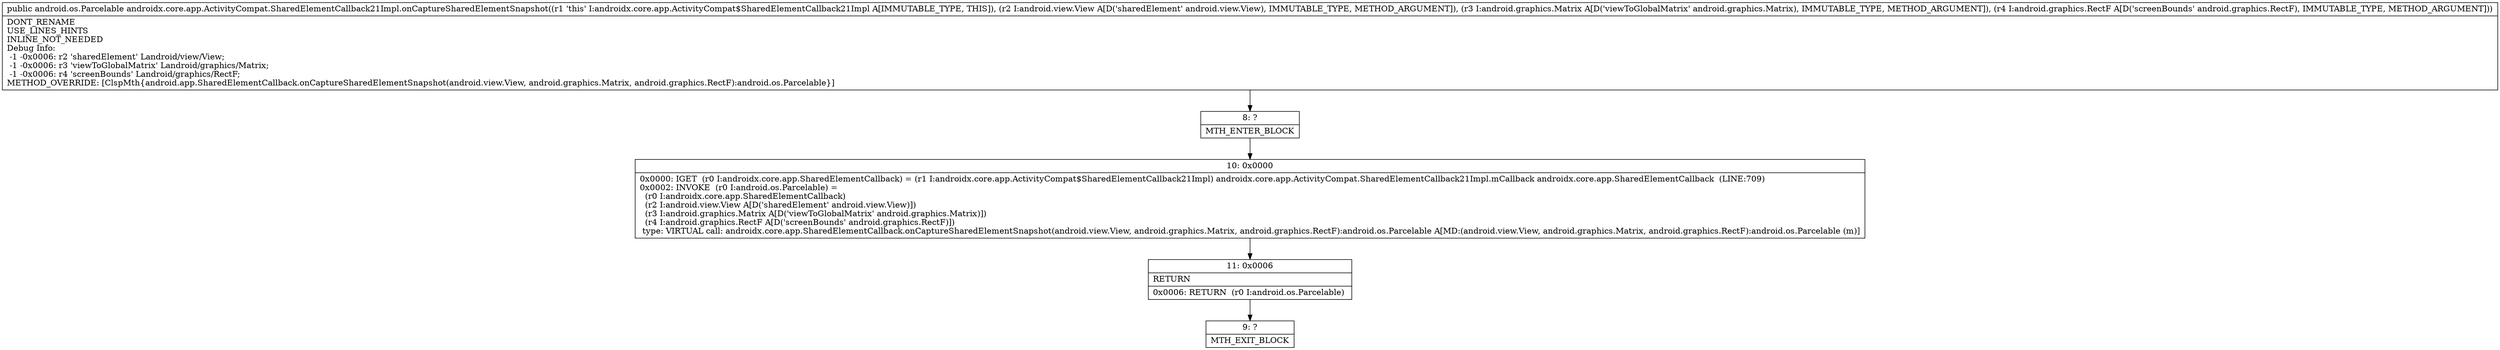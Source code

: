 digraph "CFG forandroidx.core.app.ActivityCompat.SharedElementCallback21Impl.onCaptureSharedElementSnapshot(Landroid\/view\/View;Landroid\/graphics\/Matrix;Landroid\/graphics\/RectF;)Landroid\/os\/Parcelable;" {
Node_8 [shape=record,label="{8\:\ ?|MTH_ENTER_BLOCK\l}"];
Node_10 [shape=record,label="{10\:\ 0x0000|0x0000: IGET  (r0 I:androidx.core.app.SharedElementCallback) = (r1 I:androidx.core.app.ActivityCompat$SharedElementCallback21Impl) androidx.core.app.ActivityCompat.SharedElementCallback21Impl.mCallback androidx.core.app.SharedElementCallback  (LINE:709)\l0x0002: INVOKE  (r0 I:android.os.Parcelable) = \l  (r0 I:androidx.core.app.SharedElementCallback)\l  (r2 I:android.view.View A[D('sharedElement' android.view.View)])\l  (r3 I:android.graphics.Matrix A[D('viewToGlobalMatrix' android.graphics.Matrix)])\l  (r4 I:android.graphics.RectF A[D('screenBounds' android.graphics.RectF)])\l type: VIRTUAL call: androidx.core.app.SharedElementCallback.onCaptureSharedElementSnapshot(android.view.View, android.graphics.Matrix, android.graphics.RectF):android.os.Parcelable A[MD:(android.view.View, android.graphics.Matrix, android.graphics.RectF):android.os.Parcelable (m)]\l}"];
Node_11 [shape=record,label="{11\:\ 0x0006|RETURN\l|0x0006: RETURN  (r0 I:android.os.Parcelable) \l}"];
Node_9 [shape=record,label="{9\:\ ?|MTH_EXIT_BLOCK\l}"];
MethodNode[shape=record,label="{public android.os.Parcelable androidx.core.app.ActivityCompat.SharedElementCallback21Impl.onCaptureSharedElementSnapshot((r1 'this' I:androidx.core.app.ActivityCompat$SharedElementCallback21Impl A[IMMUTABLE_TYPE, THIS]), (r2 I:android.view.View A[D('sharedElement' android.view.View), IMMUTABLE_TYPE, METHOD_ARGUMENT]), (r3 I:android.graphics.Matrix A[D('viewToGlobalMatrix' android.graphics.Matrix), IMMUTABLE_TYPE, METHOD_ARGUMENT]), (r4 I:android.graphics.RectF A[D('screenBounds' android.graphics.RectF), IMMUTABLE_TYPE, METHOD_ARGUMENT]))  | DONT_RENAME\lUSE_LINES_HINTS\lINLINE_NOT_NEEDED\lDebug Info:\l  \-1 \-0x0006: r2 'sharedElement' Landroid\/view\/View;\l  \-1 \-0x0006: r3 'viewToGlobalMatrix' Landroid\/graphics\/Matrix;\l  \-1 \-0x0006: r4 'screenBounds' Landroid\/graphics\/RectF;\lMETHOD_OVERRIDE: [ClspMth\{android.app.SharedElementCallback.onCaptureSharedElementSnapshot(android.view.View, android.graphics.Matrix, android.graphics.RectF):android.os.Parcelable\}]\l}"];
MethodNode -> Node_8;Node_8 -> Node_10;
Node_10 -> Node_11;
Node_11 -> Node_9;
}

